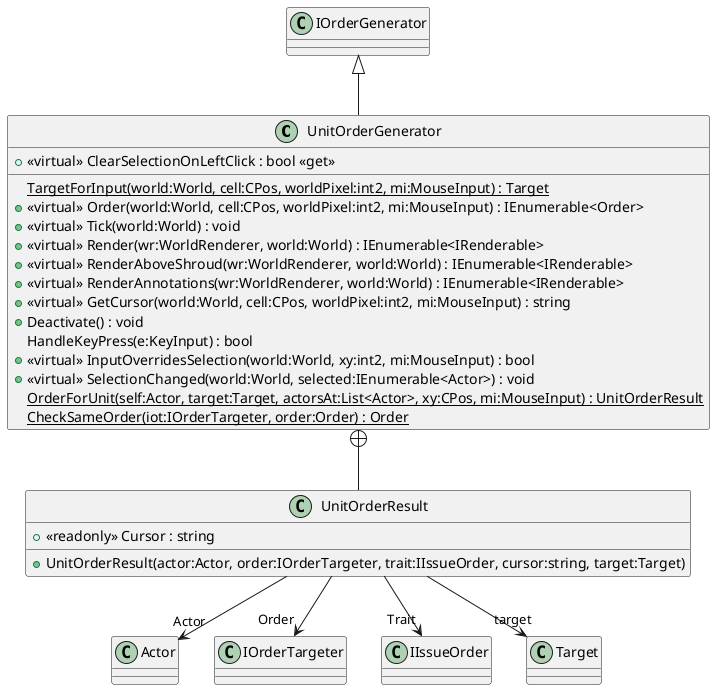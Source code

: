 @startuml
class UnitOrderGenerator {
    {static} TargetForInput(world:World, cell:CPos, worldPixel:int2, mi:MouseInput) : Target
    + <<virtual>> Order(world:World, cell:CPos, worldPixel:int2, mi:MouseInput) : IEnumerable<Order>
    + <<virtual>> Tick(world:World) : void
    + <<virtual>> Render(wr:WorldRenderer, world:World) : IEnumerable<IRenderable>
    + <<virtual>> RenderAboveShroud(wr:WorldRenderer, world:World) : IEnumerable<IRenderable>
    + <<virtual>> RenderAnnotations(wr:WorldRenderer, world:World) : IEnumerable<IRenderable>
    + <<virtual>> GetCursor(world:World, cell:CPos, worldPixel:int2, mi:MouseInput) : string
    + Deactivate() : void
    HandleKeyPress(e:KeyInput) : bool
    + <<virtual>> InputOverridesSelection(world:World, xy:int2, mi:MouseInput) : bool
    + <<virtual>> SelectionChanged(world:World, selected:IEnumerable<Actor>) : void
    {static} OrderForUnit(self:Actor, target:Target, actorsAt:List<Actor>, xy:CPos, mi:MouseInput) : UnitOrderResult
    {static} CheckSameOrder(iot:IOrderTargeter, order:Order) : Order
    + <<virtual>> ClearSelectionOnLeftClick : bool <<get>>
}
class UnitOrderResult {
    + <<readonly>> Cursor : string
    + UnitOrderResult(actor:Actor, order:IOrderTargeter, trait:IIssueOrder, cursor:string, target:Target)
}
IOrderGenerator <|-- UnitOrderGenerator
UnitOrderGenerator +-- UnitOrderResult
UnitOrderResult --> "Actor" Actor
UnitOrderResult --> "Order" IOrderTargeter
UnitOrderResult --> "Trait" IIssueOrder
UnitOrderResult --> "target" Target
@enduml
